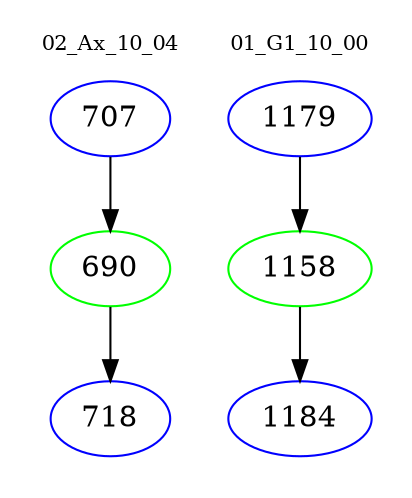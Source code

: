 digraph{
subgraph cluster_0 {
color = white
label = "02_Ax_10_04";
fontsize=10;
T0_707 [label="707", color="blue"]
T0_707 -> T0_690 [color="black"]
T0_690 [label="690", color="green"]
T0_690 -> T0_718 [color="black"]
T0_718 [label="718", color="blue"]
}
subgraph cluster_1 {
color = white
label = "01_G1_10_00";
fontsize=10;
T1_1179 [label="1179", color="blue"]
T1_1179 -> T1_1158 [color="black"]
T1_1158 [label="1158", color="green"]
T1_1158 -> T1_1184 [color="black"]
T1_1184 [label="1184", color="blue"]
}
}
